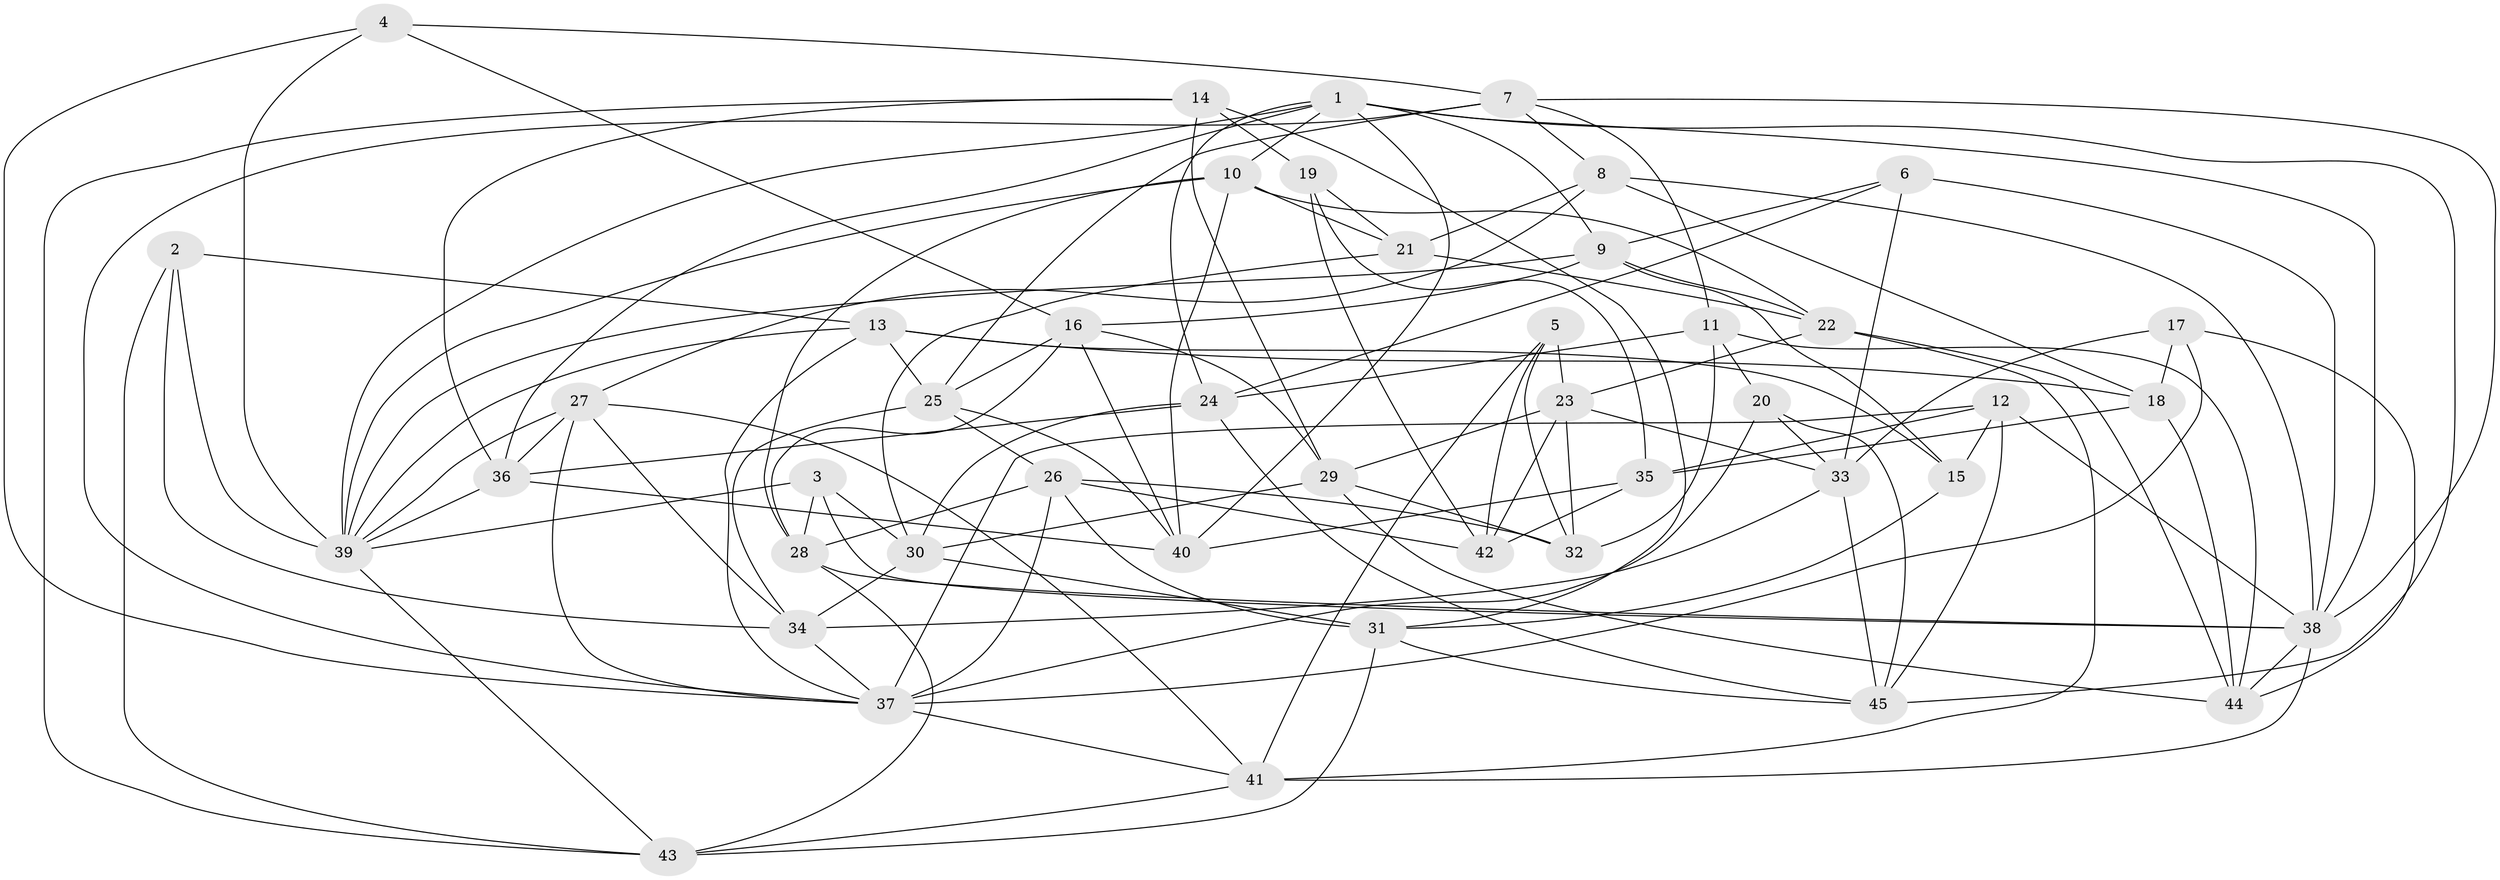 // original degree distribution, {4: 1.0}
// Generated by graph-tools (version 1.1) at 2025/26/03/09/25 03:26:54]
// undirected, 45 vertices, 128 edges
graph export_dot {
graph [start="1"]
  node [color=gray90,style=filled];
  1;
  2;
  3;
  4;
  5;
  6;
  7;
  8;
  9;
  10;
  11;
  12;
  13;
  14;
  15;
  16;
  17;
  18;
  19;
  20;
  21;
  22;
  23;
  24;
  25;
  26;
  27;
  28;
  29;
  30;
  31;
  32;
  33;
  34;
  35;
  36;
  37;
  38;
  39;
  40;
  41;
  42;
  43;
  44;
  45;
  1 -- 9 [weight=1.0];
  1 -- 10 [weight=1.0];
  1 -- 24 [weight=1.0];
  1 -- 36 [weight=1.0];
  1 -- 38 [weight=1.0];
  1 -- 39 [weight=1.0];
  1 -- 40 [weight=1.0];
  1 -- 45 [weight=1.0];
  2 -- 13 [weight=1.0];
  2 -- 34 [weight=1.0];
  2 -- 39 [weight=1.0];
  2 -- 43 [weight=1.0];
  3 -- 28 [weight=1.0];
  3 -- 30 [weight=1.0];
  3 -- 38 [weight=1.0];
  3 -- 39 [weight=1.0];
  4 -- 7 [weight=1.0];
  4 -- 16 [weight=1.0];
  4 -- 37 [weight=1.0];
  4 -- 39 [weight=1.0];
  5 -- 23 [weight=1.0];
  5 -- 32 [weight=1.0];
  5 -- 41 [weight=1.0];
  5 -- 42 [weight=1.0];
  6 -- 9 [weight=1.0];
  6 -- 24 [weight=1.0];
  6 -- 33 [weight=1.0];
  6 -- 38 [weight=1.0];
  7 -- 8 [weight=1.0];
  7 -- 11 [weight=1.0];
  7 -- 25 [weight=1.0];
  7 -- 37 [weight=1.0];
  7 -- 38 [weight=1.0];
  8 -- 18 [weight=1.0];
  8 -- 21 [weight=2.0];
  8 -- 27 [weight=1.0];
  8 -- 38 [weight=1.0];
  9 -- 15 [weight=1.0];
  9 -- 16 [weight=1.0];
  9 -- 22 [weight=1.0];
  9 -- 39 [weight=1.0];
  10 -- 21 [weight=1.0];
  10 -- 22 [weight=1.0];
  10 -- 28 [weight=1.0];
  10 -- 39 [weight=1.0];
  10 -- 40 [weight=1.0];
  11 -- 20 [weight=1.0];
  11 -- 24 [weight=1.0];
  11 -- 32 [weight=2.0];
  11 -- 44 [weight=1.0];
  12 -- 15 [weight=1.0];
  12 -- 35 [weight=1.0];
  12 -- 37 [weight=1.0];
  12 -- 38 [weight=2.0];
  12 -- 45 [weight=1.0];
  13 -- 15 [weight=1.0];
  13 -- 18 [weight=1.0];
  13 -- 25 [weight=1.0];
  13 -- 37 [weight=1.0];
  13 -- 39 [weight=1.0];
  14 -- 19 [weight=2.0];
  14 -- 29 [weight=1.0];
  14 -- 31 [weight=1.0];
  14 -- 36 [weight=1.0];
  14 -- 43 [weight=1.0];
  15 -- 31 [weight=1.0];
  16 -- 25 [weight=1.0];
  16 -- 28 [weight=1.0];
  16 -- 29 [weight=1.0];
  16 -- 40 [weight=1.0];
  17 -- 18 [weight=1.0];
  17 -- 33 [weight=1.0];
  17 -- 37 [weight=1.0];
  17 -- 44 [weight=1.0];
  18 -- 35 [weight=2.0];
  18 -- 44 [weight=1.0];
  19 -- 21 [weight=1.0];
  19 -- 35 [weight=1.0];
  19 -- 42 [weight=2.0];
  20 -- 33 [weight=1.0];
  20 -- 37 [weight=1.0];
  20 -- 45 [weight=1.0];
  21 -- 22 [weight=1.0];
  21 -- 30 [weight=1.0];
  22 -- 23 [weight=1.0];
  22 -- 41 [weight=1.0];
  22 -- 44 [weight=1.0];
  23 -- 29 [weight=1.0];
  23 -- 32 [weight=1.0];
  23 -- 33 [weight=1.0];
  23 -- 42 [weight=1.0];
  24 -- 30 [weight=1.0];
  24 -- 36 [weight=1.0];
  24 -- 45 [weight=1.0];
  25 -- 26 [weight=1.0];
  25 -- 34 [weight=1.0];
  25 -- 40 [weight=1.0];
  26 -- 28 [weight=1.0];
  26 -- 31 [weight=1.0];
  26 -- 32 [weight=1.0];
  26 -- 37 [weight=1.0];
  26 -- 42 [weight=1.0];
  27 -- 34 [weight=1.0];
  27 -- 36 [weight=1.0];
  27 -- 37 [weight=1.0];
  27 -- 39 [weight=1.0];
  27 -- 41 [weight=1.0];
  28 -- 38 [weight=1.0];
  28 -- 43 [weight=1.0];
  29 -- 30 [weight=1.0];
  29 -- 32 [weight=1.0];
  29 -- 44 [weight=1.0];
  30 -- 31 [weight=1.0];
  30 -- 34 [weight=1.0];
  31 -- 43 [weight=1.0];
  31 -- 45 [weight=1.0];
  33 -- 34 [weight=1.0];
  33 -- 45 [weight=1.0];
  34 -- 37 [weight=1.0];
  35 -- 40 [weight=1.0];
  35 -- 42 [weight=1.0];
  36 -- 39 [weight=1.0];
  36 -- 40 [weight=1.0];
  37 -- 41 [weight=1.0];
  38 -- 41 [weight=1.0];
  38 -- 44 [weight=1.0];
  39 -- 43 [weight=1.0];
  41 -- 43 [weight=1.0];
}
